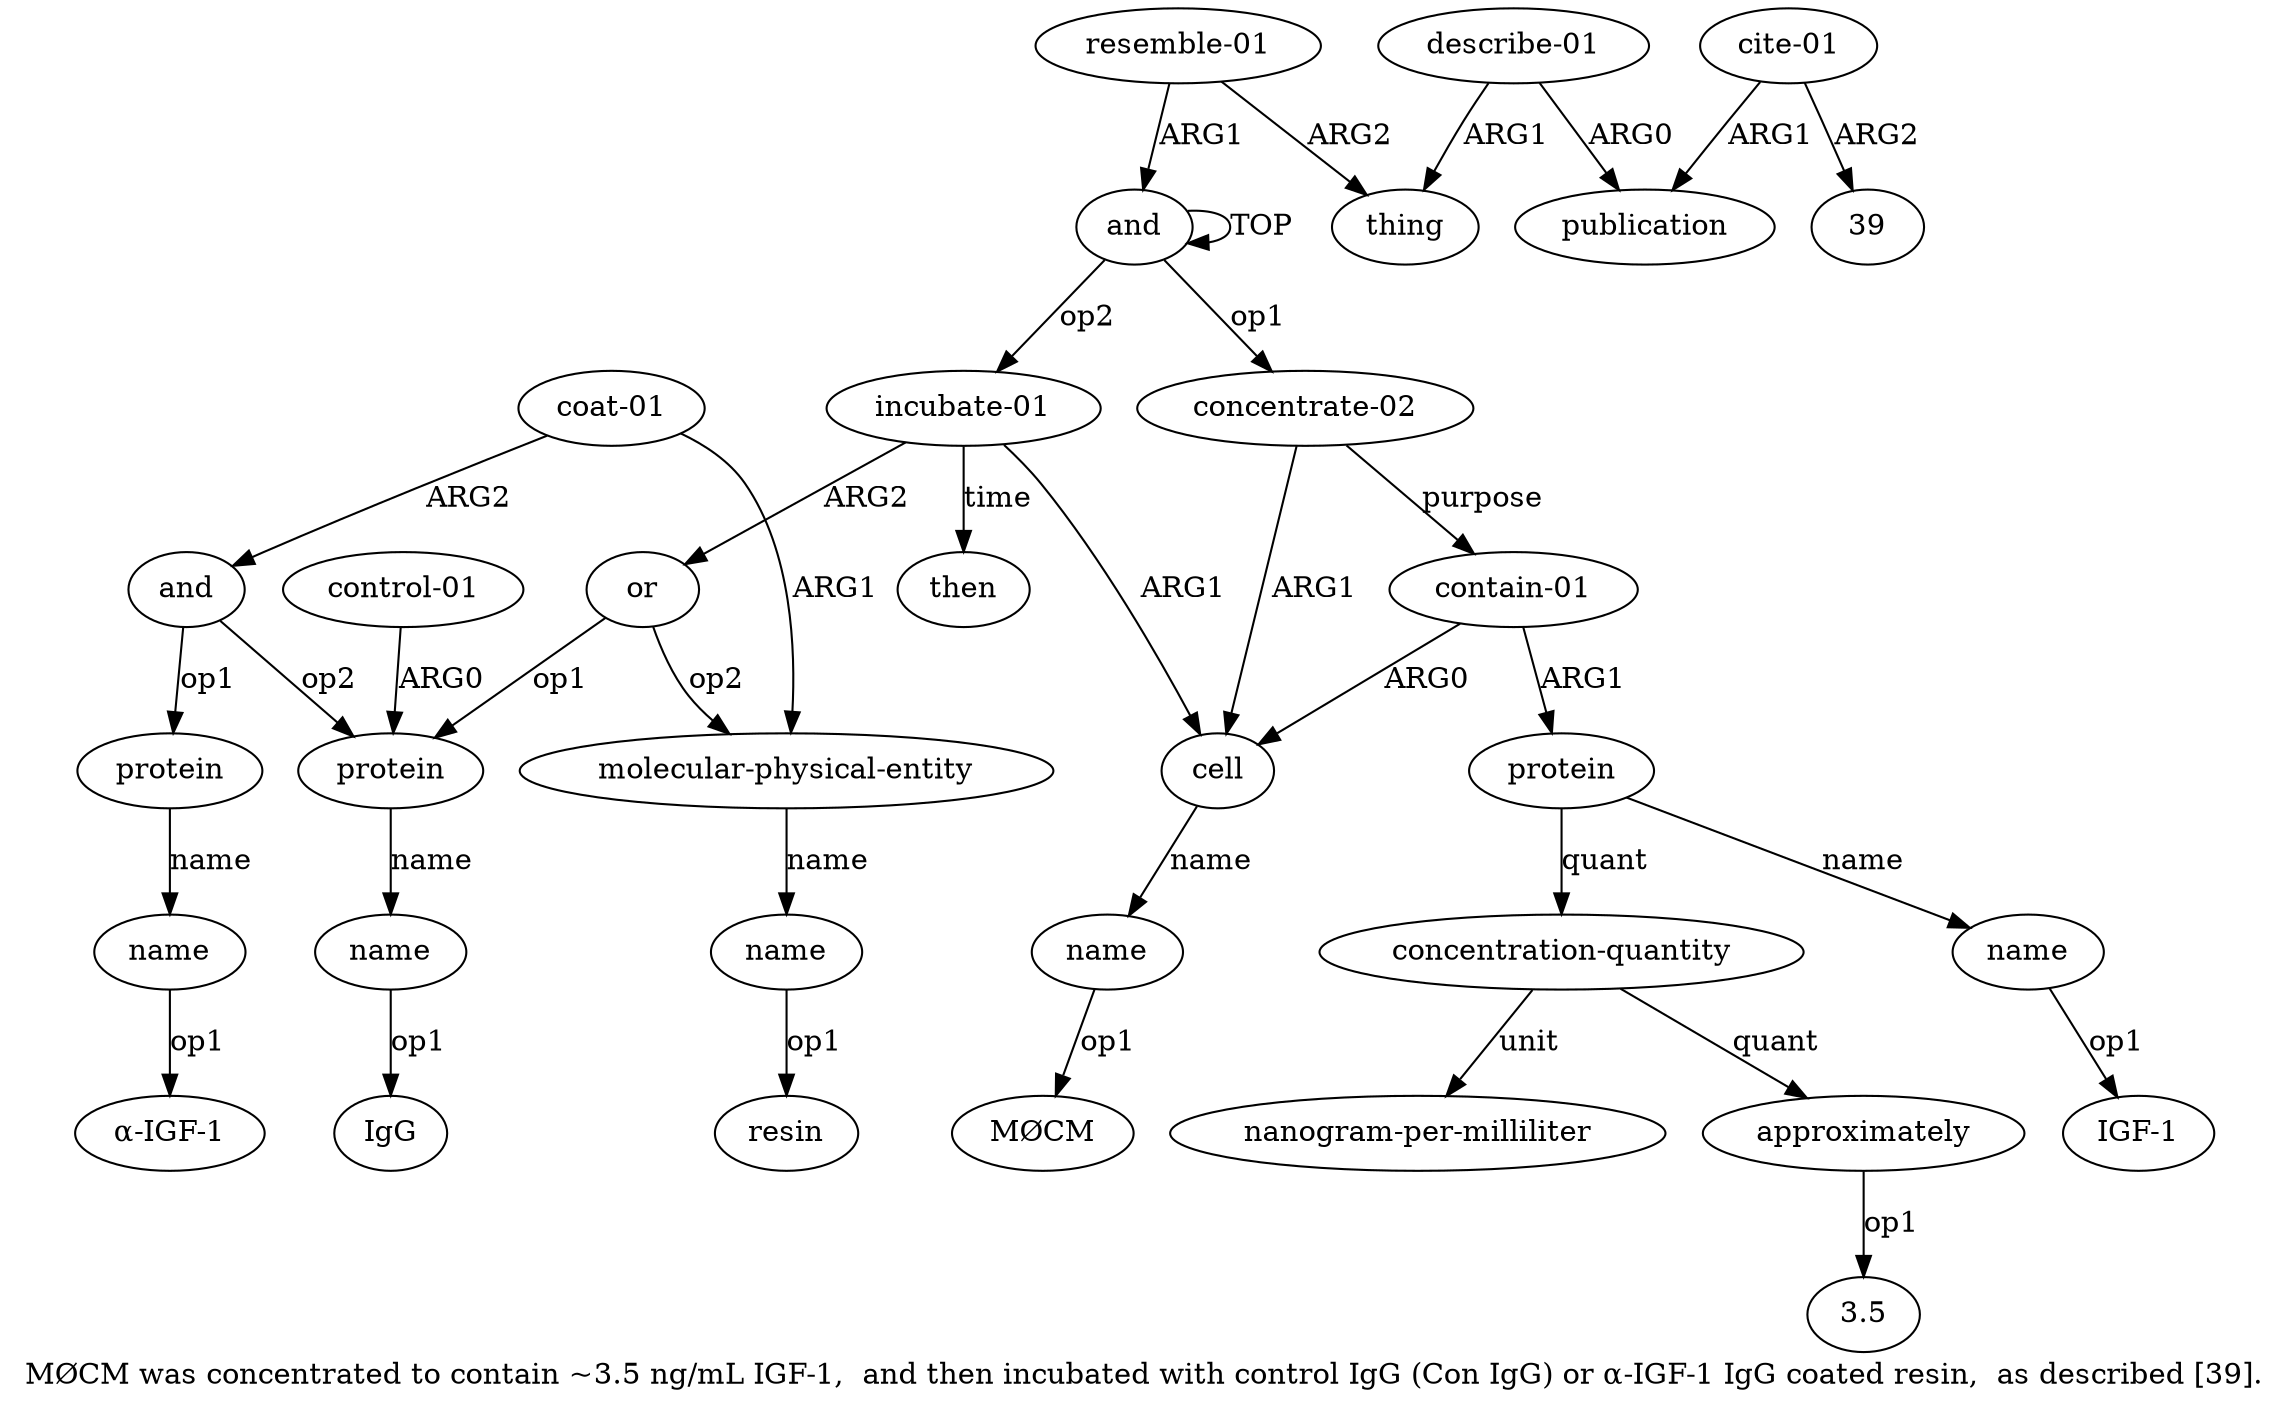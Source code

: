 digraph  {
	graph [label="MØCM was concentrated to contain ~3.5 ng/mL IGF-1,  and then incubated with control IgG (Con IgG) or α-IGF-1 IgG coated resin,  \
as described [39]."];
	node [label="\N"];
	a20	 [color=black,
		gold_ind=20,
		gold_label=name,
		label=name,
		test_ind=20,
		test_label=name];
	"a20 α-IGF-1"	 [color=black,
		gold_ind=-1,
		gold_label="α-IGF-1",
		label="α-IGF-1",
		test_ind=-1,
		test_label="α-IGF-1"];
	a20 -> "a20 α-IGF-1" [key=0,
	color=black,
	gold_label=op1,
	label=op1,
	test_label=op1];
a21 [color=black,
	gold_ind=21,
	gold_label=then,
	label=then,
	test_ind=21,
	test_label=then];
a22 [color=black,
	gold_ind=22,
	gold_label="resemble-01",
	label="resemble-01",
	test_ind=22,
	test_label="resemble-01"];
a23 [color=black,
	gold_ind=23,
	gold_label=thing,
	label=thing,
	test_ind=23,
	test_label=thing];
a22 -> a23 [key=0,
color=black,
gold_label=ARG2,
label=ARG2,
test_label=ARG2];
a0 [color=black,
gold_ind=0,
gold_label=and,
label=and,
test_ind=0,
test_label=and];
a22 -> a0 [key=0,
color=black,
gold_label=ARG1,
label=ARG1,
test_label=ARG1];
a24 [color=black,
gold_ind=24,
gold_label="describe-01",
label="describe-01",
test_ind=24,
test_label="describe-01"];
a24 -> a23 [key=0,
color=black,
gold_label=ARG1,
label=ARG1,
test_label=ARG1];
a25 [color=black,
gold_ind=25,
gold_label=publication,
label=publication,
test_ind=25,
test_label=publication];
a24 -> a25 [key=0,
color=black,
gold_label=ARG0,
label=ARG0,
test_label=ARG0];
a26 [color=black,
gold_ind=26,
gold_label="cite-01",
label="cite-01",
test_ind=26,
test_label="cite-01"];
a26 -> a25 [key=0,
color=black,
gold_label=ARG1,
label=ARG1,
test_label=ARG1];
"a26 39" [color=black,
gold_ind=-1,
gold_label=39,
label=39,
test_ind=-1,
test_label=39];
a26 -> "a26 39" [key=0,
color=black,
gold_label=ARG2,
label=ARG2,
test_label=ARG2];
"a13 IgG" [color=black,
gold_ind=-1,
gold_label=IgG,
label=IgG,
test_ind=-1,
test_label=IgG];
"a16 resin" [color=black,
gold_ind=-1,
gold_label=resin,
label=resin,
test_ind=-1,
test_label=resin];
"a8 3.5" [color=black,
gold_ind=-1,
gold_label=3.5,
label=3.5,
test_ind=-1,
test_label=3.5];
a15 [color=black,
gold_ind=15,
gold_label="molecular-physical-entity",
label="molecular-physical-entity",
test_ind=15,
test_label="molecular-physical-entity"];
a16 [color=black,
gold_ind=16,
gold_label=name,
label=name,
test_ind=16,
test_label=name];
a15 -> a16 [key=0,
color=black,
gold_label=name,
label=name,
test_label=name];
a14 [color=black,
gold_ind=14,
gold_label="control-01",
label="control-01",
test_ind=14,
test_label="control-01"];
a12 [color=black,
gold_ind=12,
gold_label=protein,
label=protein,
test_ind=12,
test_label=protein];
a14 -> a12 [key=0,
color=black,
gold_label=ARG0,
label=ARG0,
test_label=ARG0];
a17 [color=black,
gold_ind=17,
gold_label="coat-01",
label="coat-01",
test_ind=17,
test_label="coat-01"];
a17 -> a15 [key=0,
color=black,
gold_label=ARG1,
label=ARG1,
test_label=ARG1];
a18 [color=black,
gold_ind=18,
gold_label=and,
label=and,
test_ind=18,
test_label=and];
a17 -> a18 [key=0,
color=black,
gold_label=ARG2,
label=ARG2,
test_label=ARG2];
a16 -> "a16 resin" [key=0,
color=black,
gold_label=op1,
label=op1,
test_label=op1];
a11 [color=black,
gold_ind=11,
gold_label=or,
label=or,
test_ind=11,
test_label=or];
a11 -> a15 [key=0,
color=black,
gold_label=op2,
label=op2,
test_label=op2];
a11 -> a12 [key=0,
color=black,
gold_label=op1,
label=op1,
test_label=op1];
a10 [color=black,
gold_ind=10,
gold_label="incubate-01",
label="incubate-01",
test_ind=10,
test_label="incubate-01"];
a10 -> a21 [key=0,
color=black,
gold_label=time,
label=time,
test_label=time];
a10 -> a11 [key=0,
color=black,
gold_label=ARG2,
label=ARG2,
test_label=ARG2];
a2 [color=black,
gold_ind=2,
gold_label=cell,
label=cell,
test_ind=2,
test_label=cell];
a10 -> a2 [key=0,
color=black,
gold_label=ARG1,
label=ARG1,
test_label=ARG1];
a13 [color=black,
gold_ind=13,
gold_label=name,
label=name,
test_ind=13,
test_label=name];
a13 -> "a13 IgG" [key=0,
color=black,
gold_label=op1,
label=op1,
test_label=op1];
a12 -> a13 [key=0,
color=black,
gold_label=name,
label=name,
test_label=name];
a19 [color=black,
gold_ind=19,
gold_label=protein,
label=protein,
test_ind=19,
test_label=protein];
a19 -> a20 [key=0,
color=black,
gold_label=name,
label=name,
test_label=name];
a18 -> a12 [key=0,
color=black,
gold_label=op2,
label=op2,
test_label=op2];
a18 -> a19 [key=0,
color=black,
gold_label=op1,
label=op1,
test_label=op1];
a1 [color=black,
gold_ind=1,
gold_label="concentrate-02",
label="concentrate-02",
test_ind=1,
test_label="concentrate-02"];
a1 -> a2 [key=0,
color=black,
gold_label=ARG1,
label=ARG1,
test_label=ARG1];
a4 [color=black,
gold_ind=4,
gold_label="contain-01",
label="contain-01",
test_ind=4,
test_label="contain-01"];
a1 -> a4 [key=0,
color=black,
gold_label=purpose,
label=purpose,
test_label=purpose];
a0 -> a10 [key=0,
color=black,
gold_label=op2,
label=op2,
test_label=op2];
a0 -> a1 [key=0,
color=black,
gold_label=op1,
label=op1,
test_label=op1];
a0 -> a0 [key=0,
color=black,
gold_label=TOP,
label=TOP,
test_label=TOP];
a3 [color=black,
gold_ind=3,
gold_label=name,
label=name,
test_ind=3,
test_label=name];
"a3 MØCM" [color=black,
gold_ind=-1,
gold_label=MØCM,
label=MØCM,
test_ind=-1,
test_label=MØCM];
a3 -> "a3 MØCM" [key=0,
color=black,
gold_label=op1,
label=op1,
test_label=op1];
a2 -> a3 [key=0,
color=black,
gold_label=name,
label=name,
test_label=name];
a5 [color=black,
gold_ind=5,
gold_label=protein,
label=protein,
test_ind=5,
test_label=protein];
a7 [color=black,
gold_ind=7,
gold_label="concentration-quantity",
label="concentration-quantity",
test_ind=7,
test_label="concentration-quantity"];
a5 -> a7 [key=0,
color=black,
gold_label=quant,
label=quant,
test_label=quant];
a6 [color=black,
gold_ind=6,
gold_label=name,
label=name,
test_ind=6,
test_label=name];
a5 -> a6 [key=0,
color=black,
gold_label=name,
label=name,
test_label=name];
a4 -> a2 [key=0,
color=black,
gold_label=ARG0,
label=ARG0,
test_label=ARG0];
a4 -> a5 [key=0,
color=black,
gold_label=ARG1,
label=ARG1,
test_label=ARG1];
a9 [color=black,
gold_ind=9,
gold_label="nanogram-per-milliliter",
label="nanogram-per-milliliter",
test_ind=9,
test_label="nanogram-per-milliliter"];
a7 -> a9 [key=0,
color=black,
gold_label=unit,
label=unit,
test_label=unit];
a8 [color=black,
gold_ind=8,
gold_label=approximately,
label=approximately,
test_ind=8,
test_label=approximately];
a7 -> a8 [key=0,
color=black,
gold_label=quant,
label=quant,
test_label=quant];
"a6 IGF-1" [color=black,
gold_ind=-1,
gold_label="IGF-1",
label="IGF-1",
test_ind=-1,
test_label="IGF-1"];
a6 -> "a6 IGF-1" [key=0,
color=black,
gold_label=op1,
label=op1,
test_label=op1];
a8 -> "a8 3.5" [key=0,
color=black,
gold_label=op1,
label=op1,
test_label=op1];
}
